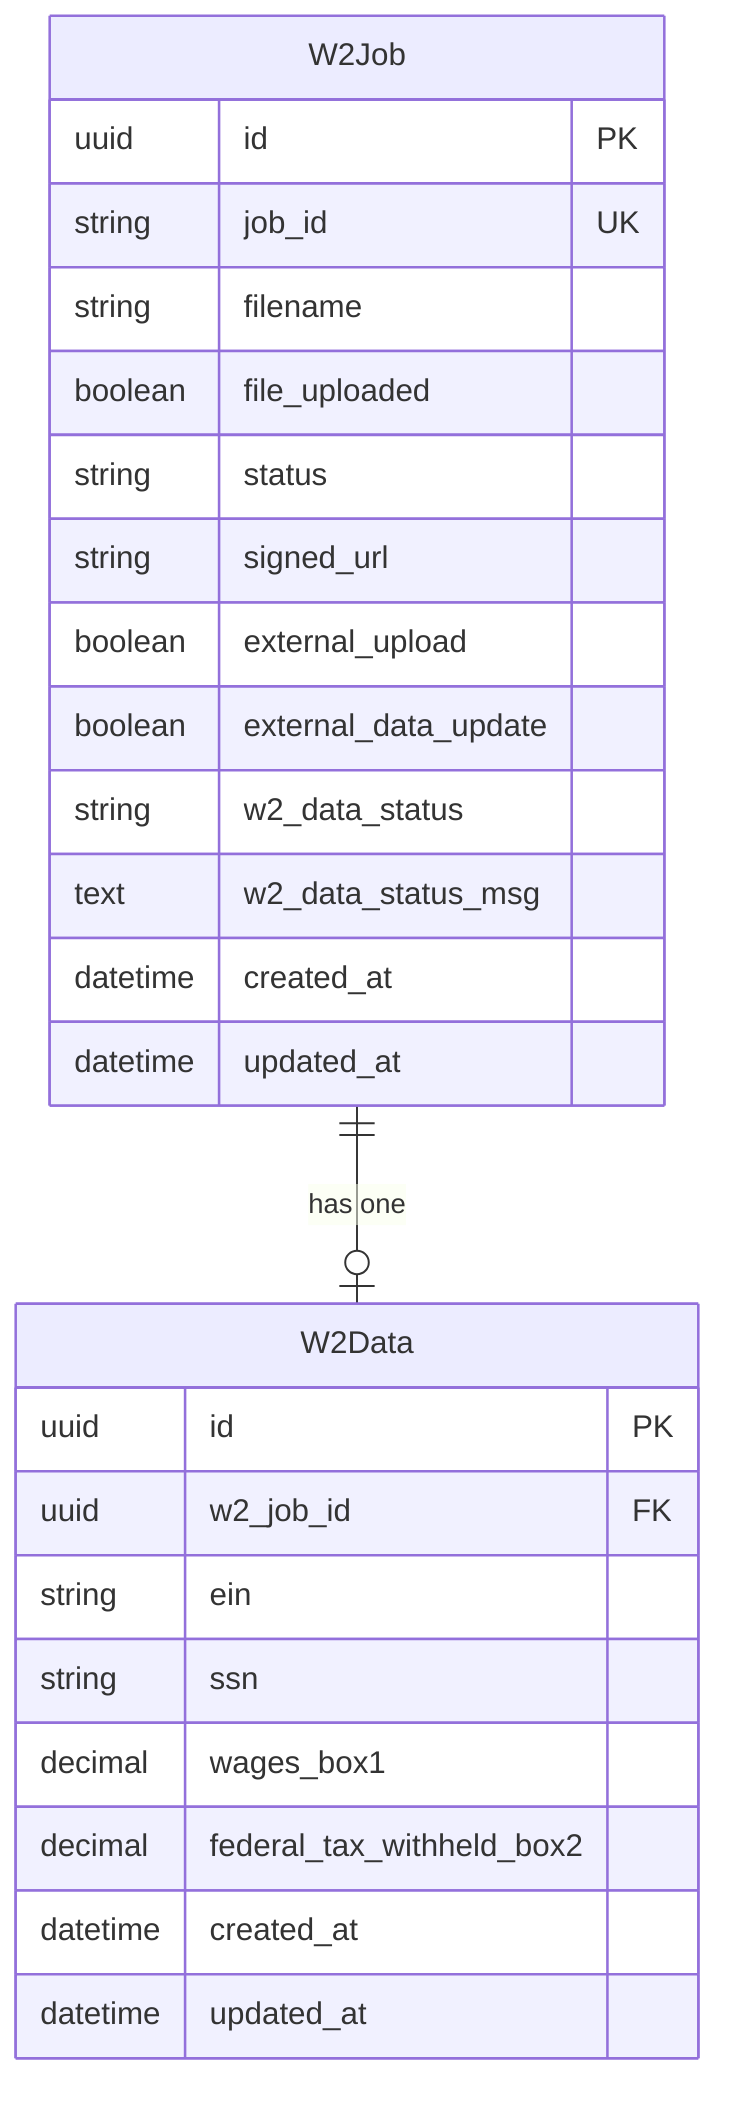 erDiagram
    W2Job {
        uuid id PK
        string job_id UK
        string filename
        boolean file_uploaded
        string status
        string signed_url
        boolean external_upload
        boolean external_data_update
        string w2_data_status
        text w2_data_status_msg
        datetime created_at
        datetime updated_at
    }
    
    W2Data {
        uuid id PK
        uuid w2_job_id FK
        string ein
        string ssn
        decimal wages_box1
        decimal federal_tax_withheld_box2
        datetime created_at
        datetime updated_at
    }
    
    W2Job ||--o| W2Data : "has one"